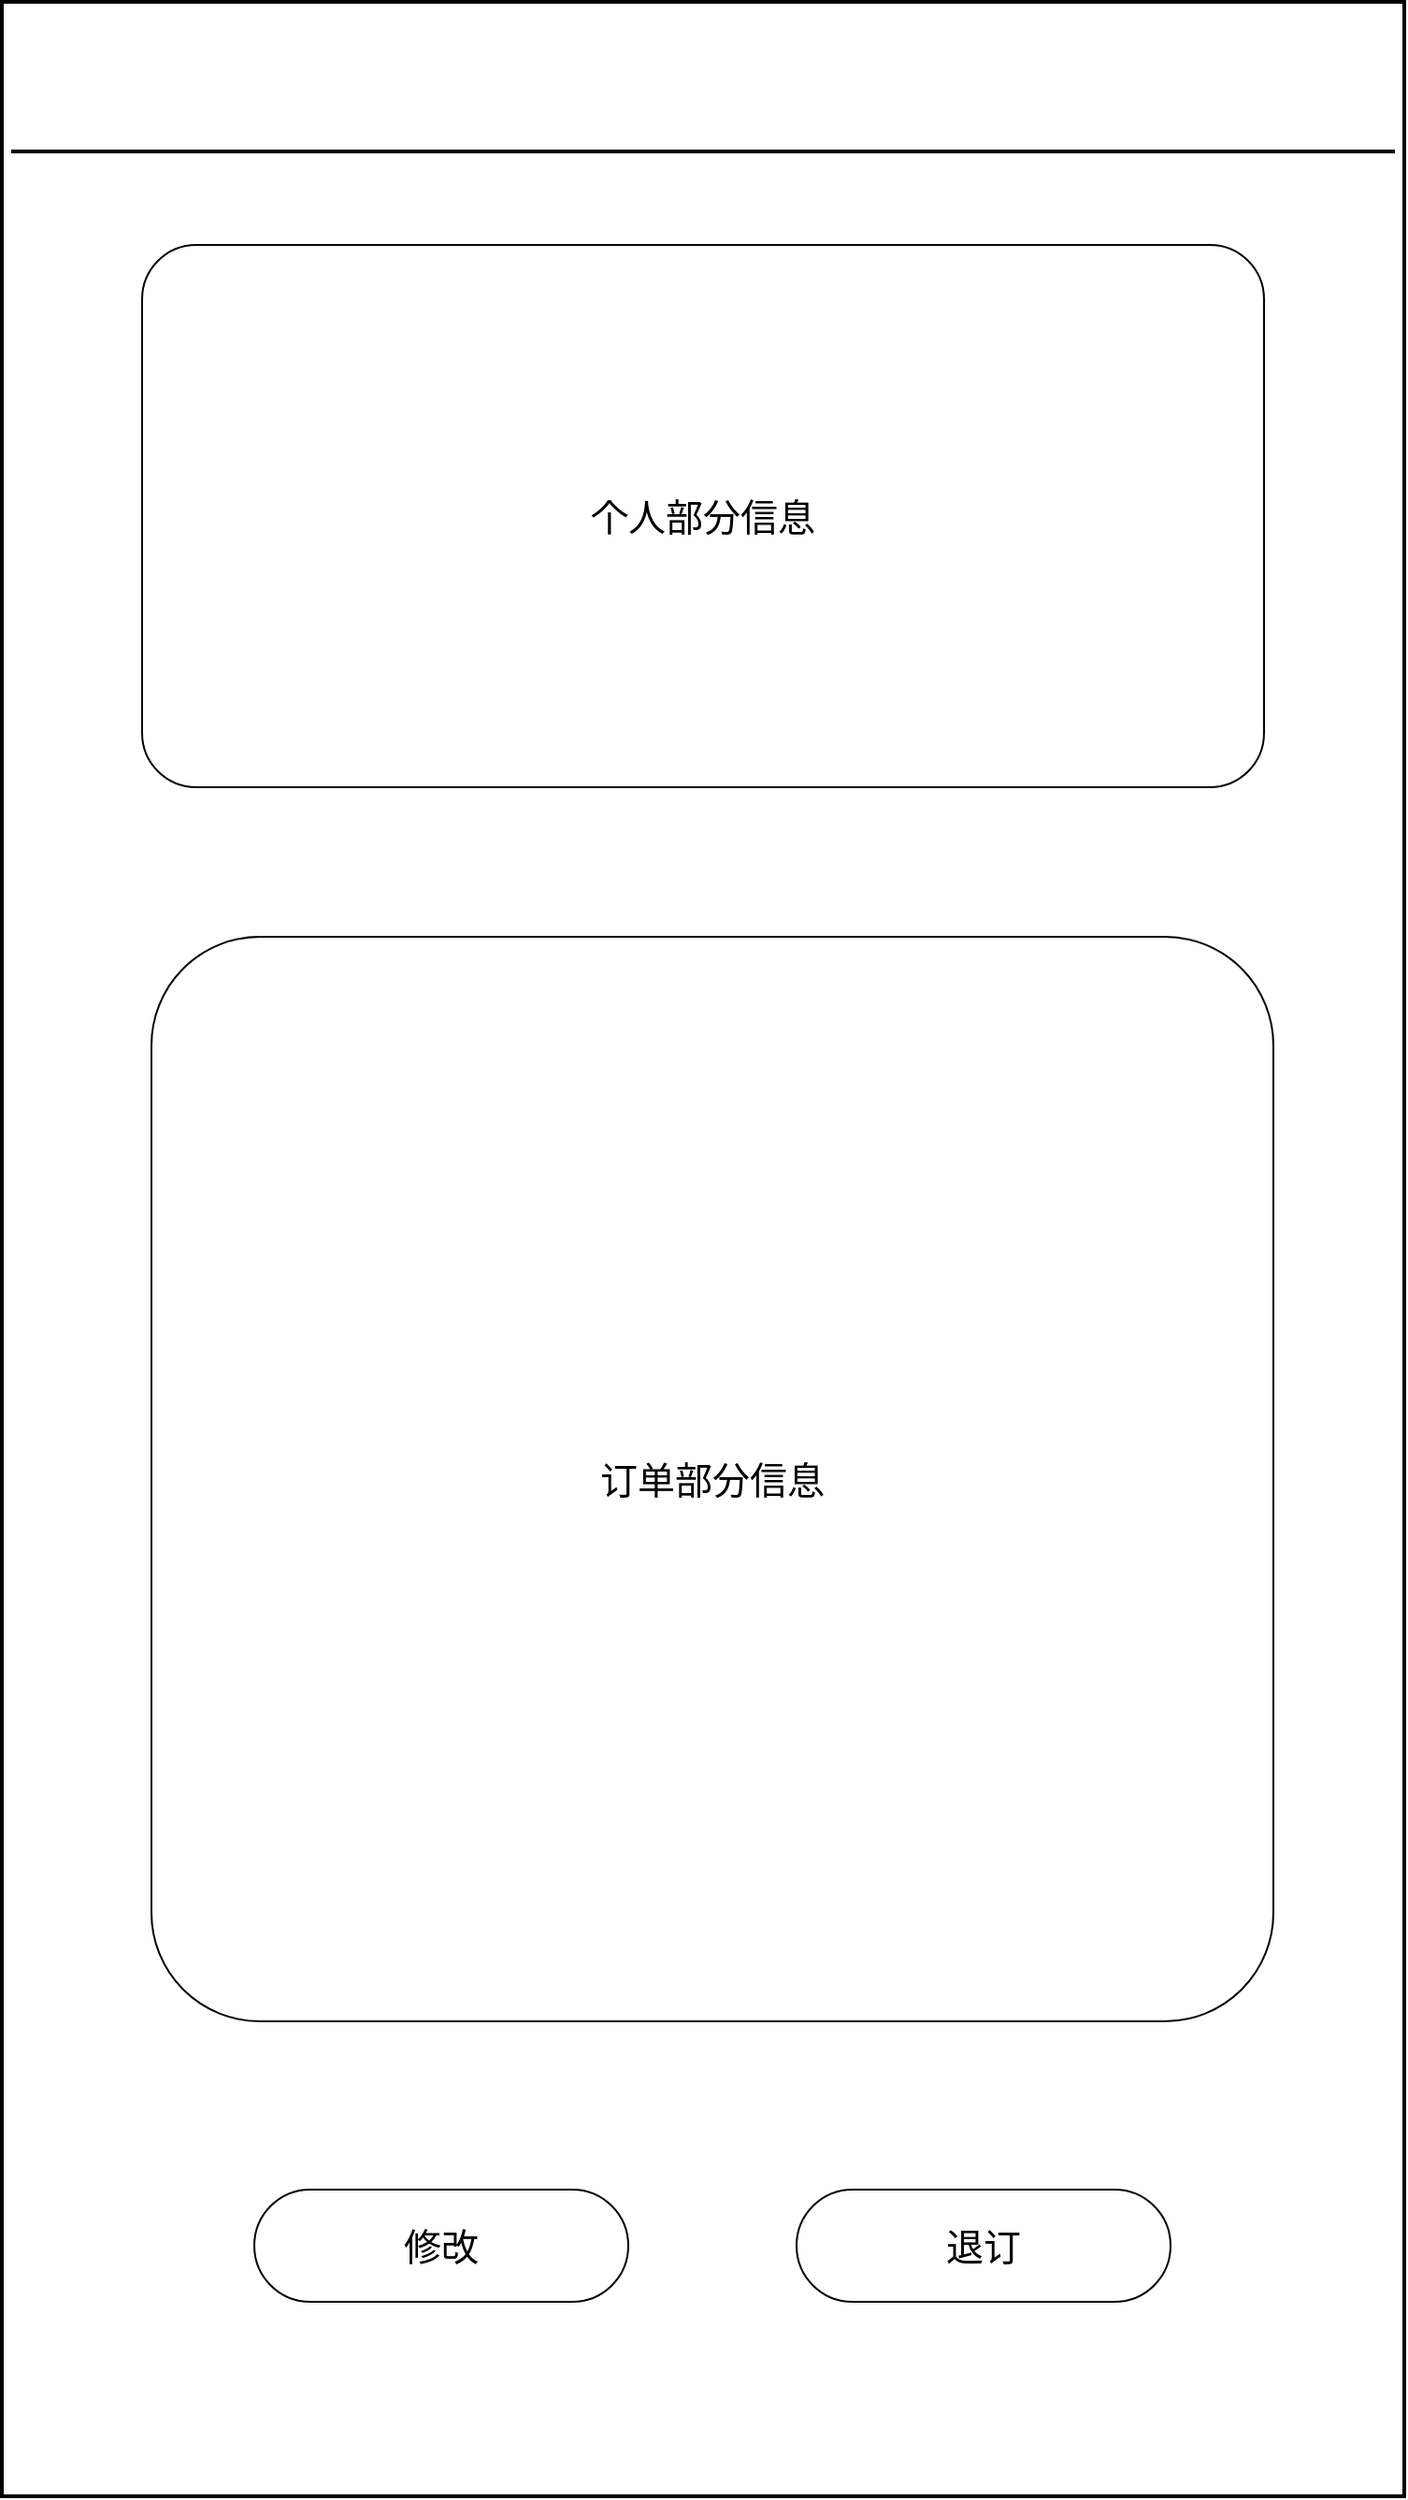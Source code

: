 <mxfile version="14.6.13" type="device"><diagram id="GyZeuPzRpTKqp3xL6bHc" name="第 1 页"><mxGraphModel dx="2715" dy="2055" grid="1" gridSize="10" guides="1" tooltips="1" connect="1" arrows="1" fold="1" page="1" pageScale="1" pageWidth="1654" pageHeight="1169" math="0" shadow="0"><root><mxCell id="0"/><mxCell id="1" parent="0"/><mxCell id="7WK9JOat7kgV6iJLRnu3-1" value="" style="rounded=1;whiteSpace=wrap;html=1;fontSize=20;arcSize=0;strokeWidth=2;" parent="1" vertex="1"><mxGeometry x="510" y="90" width="750" height="1334" as="geometry"/></mxCell><mxCell id="7WK9JOat7kgV6iJLRnu3-2" value="" style="line;strokeWidth=2;html=1;" parent="1" vertex="1"><mxGeometry x="515" y="160" width="740" height="20" as="geometry"/></mxCell><mxCell id="7WK9JOat7kgV6iJLRnu3-3" value="个人部分信息" style="rounded=1;whiteSpace=wrap;html=1;fontSize=20;arcSize=10;" parent="1" vertex="1"><mxGeometry x="585" y="220" width="600" height="290" as="geometry"/></mxCell><mxCell id="7WK9JOat7kgV6iJLRnu3-4" value="&lt;span&gt;订单部分信息&lt;/span&gt;" style="rounded=1;whiteSpace=wrap;html=1;fontSize=20;arcSize=10;" parent="1" vertex="1"><mxGeometry x="590" y="590" width="600" height="580" as="geometry"/></mxCell><mxCell id="7WK9JOat7kgV6iJLRnu3-5" value="&lt;font style=&quot;font-size: 20px&quot;&gt;修改&lt;/font&gt;" style="rounded=1;whiteSpace=wrap;html=1;arcSize=50;" parent="1" vertex="1"><mxGeometry x="645" y="1260" width="200" height="60" as="geometry"/></mxCell><mxCell id="7WK9JOat7kgV6iJLRnu3-6" value="&lt;span style=&quot;font-size: 20px&quot;&gt;退订&lt;/span&gt;" style="rounded=1;whiteSpace=wrap;html=1;arcSize=50;" parent="1" vertex="1"><mxGeometry x="935" y="1260" width="200" height="60" as="geometry"/></mxCell></root></mxGraphModel></diagram></mxfile>